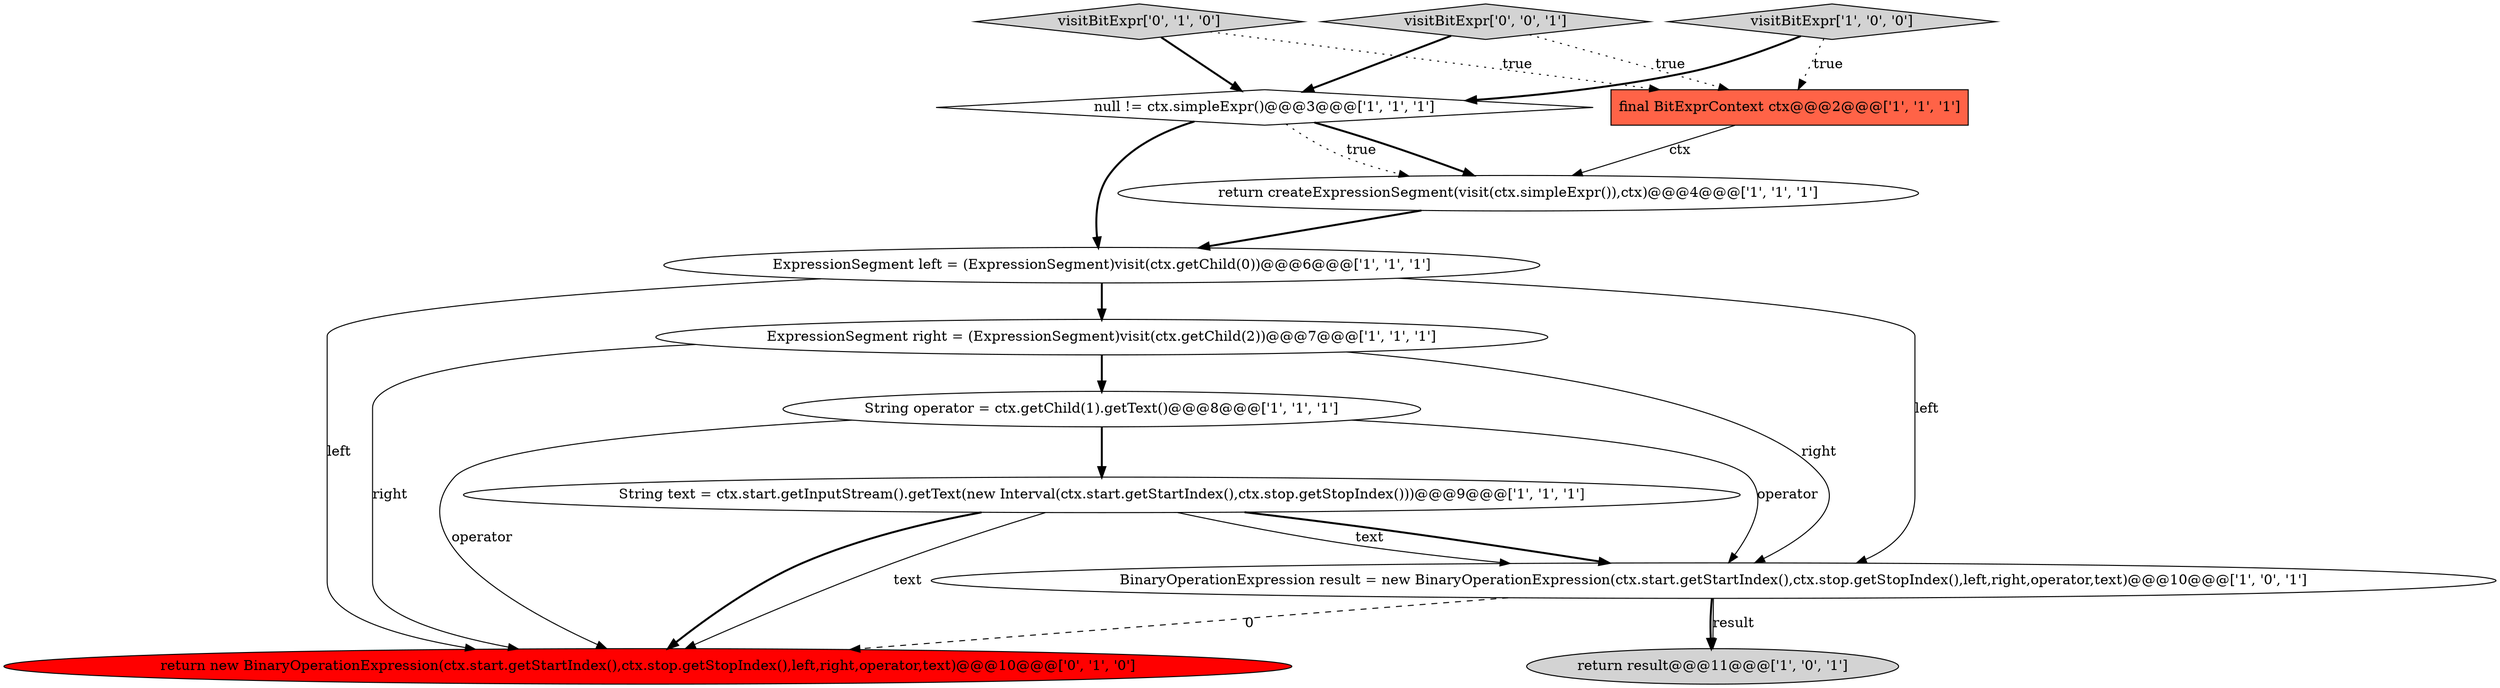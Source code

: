 digraph {
8 [style = filled, label = "String operator = ctx.getChild(1).getText()@@@8@@@['1', '1', '1']", fillcolor = white, shape = ellipse image = "AAA0AAABBB1BBB"];
6 [style = filled, label = "return result@@@11@@@['1', '0', '1']", fillcolor = lightgray, shape = ellipse image = "AAA0AAABBB1BBB"];
1 [style = filled, label = "String text = ctx.start.getInputStream().getText(new Interval(ctx.start.getStartIndex(),ctx.stop.getStopIndex()))@@@9@@@['1', '1', '1']", fillcolor = white, shape = ellipse image = "AAA0AAABBB1BBB"];
11 [style = filled, label = "visitBitExpr['0', '1', '0']", fillcolor = lightgray, shape = diamond image = "AAA0AAABBB2BBB"];
3 [style = filled, label = "return createExpressionSegment(visit(ctx.simpleExpr()),ctx)@@@4@@@['1', '1', '1']", fillcolor = white, shape = ellipse image = "AAA0AAABBB1BBB"];
0 [style = filled, label = "ExpressionSegment left = (ExpressionSegment)visit(ctx.getChild(0))@@@6@@@['1', '1', '1']", fillcolor = white, shape = ellipse image = "AAA0AAABBB1BBB"];
2 [style = filled, label = "final BitExprContext ctx@@@2@@@['1', '1', '1']", fillcolor = tomato, shape = box image = "AAA0AAABBB1BBB"];
4 [style = filled, label = "ExpressionSegment right = (ExpressionSegment)visit(ctx.getChild(2))@@@7@@@['1', '1', '1']", fillcolor = white, shape = ellipse image = "AAA0AAABBB1BBB"];
9 [style = filled, label = "null != ctx.simpleExpr()@@@3@@@['1', '1', '1']", fillcolor = white, shape = diamond image = "AAA0AAABBB1BBB"];
5 [style = filled, label = "BinaryOperationExpression result = new BinaryOperationExpression(ctx.start.getStartIndex(),ctx.stop.getStopIndex(),left,right,operator,text)@@@10@@@['1', '0', '1']", fillcolor = white, shape = ellipse image = "AAA0AAABBB1BBB"];
12 [style = filled, label = "visitBitExpr['0', '0', '1']", fillcolor = lightgray, shape = diamond image = "AAA0AAABBB3BBB"];
10 [style = filled, label = "return new BinaryOperationExpression(ctx.start.getStartIndex(),ctx.stop.getStopIndex(),left,right,operator,text)@@@10@@@['0', '1', '0']", fillcolor = red, shape = ellipse image = "AAA1AAABBB2BBB"];
7 [style = filled, label = "visitBitExpr['1', '0', '0']", fillcolor = lightgray, shape = diamond image = "AAA0AAABBB1BBB"];
1->5 [style = bold, label=""];
7->2 [style = dotted, label="true"];
4->10 [style = solid, label="right"];
4->5 [style = solid, label="right"];
9->0 [style = bold, label=""];
5->6 [style = solid, label="result"];
2->3 [style = solid, label="ctx"];
12->2 [style = dotted, label="true"];
11->9 [style = bold, label=""];
12->9 [style = bold, label=""];
8->10 [style = solid, label="operator"];
3->0 [style = bold, label=""];
8->5 [style = solid, label="operator"];
1->10 [style = solid, label="text"];
7->9 [style = bold, label=""];
8->1 [style = bold, label=""];
11->2 [style = dotted, label="true"];
5->6 [style = bold, label=""];
5->10 [style = dashed, label="0"];
0->4 [style = bold, label=""];
1->5 [style = solid, label="text"];
9->3 [style = bold, label=""];
4->8 [style = bold, label=""];
0->10 [style = solid, label="left"];
1->10 [style = bold, label=""];
0->5 [style = solid, label="left"];
9->3 [style = dotted, label="true"];
}
